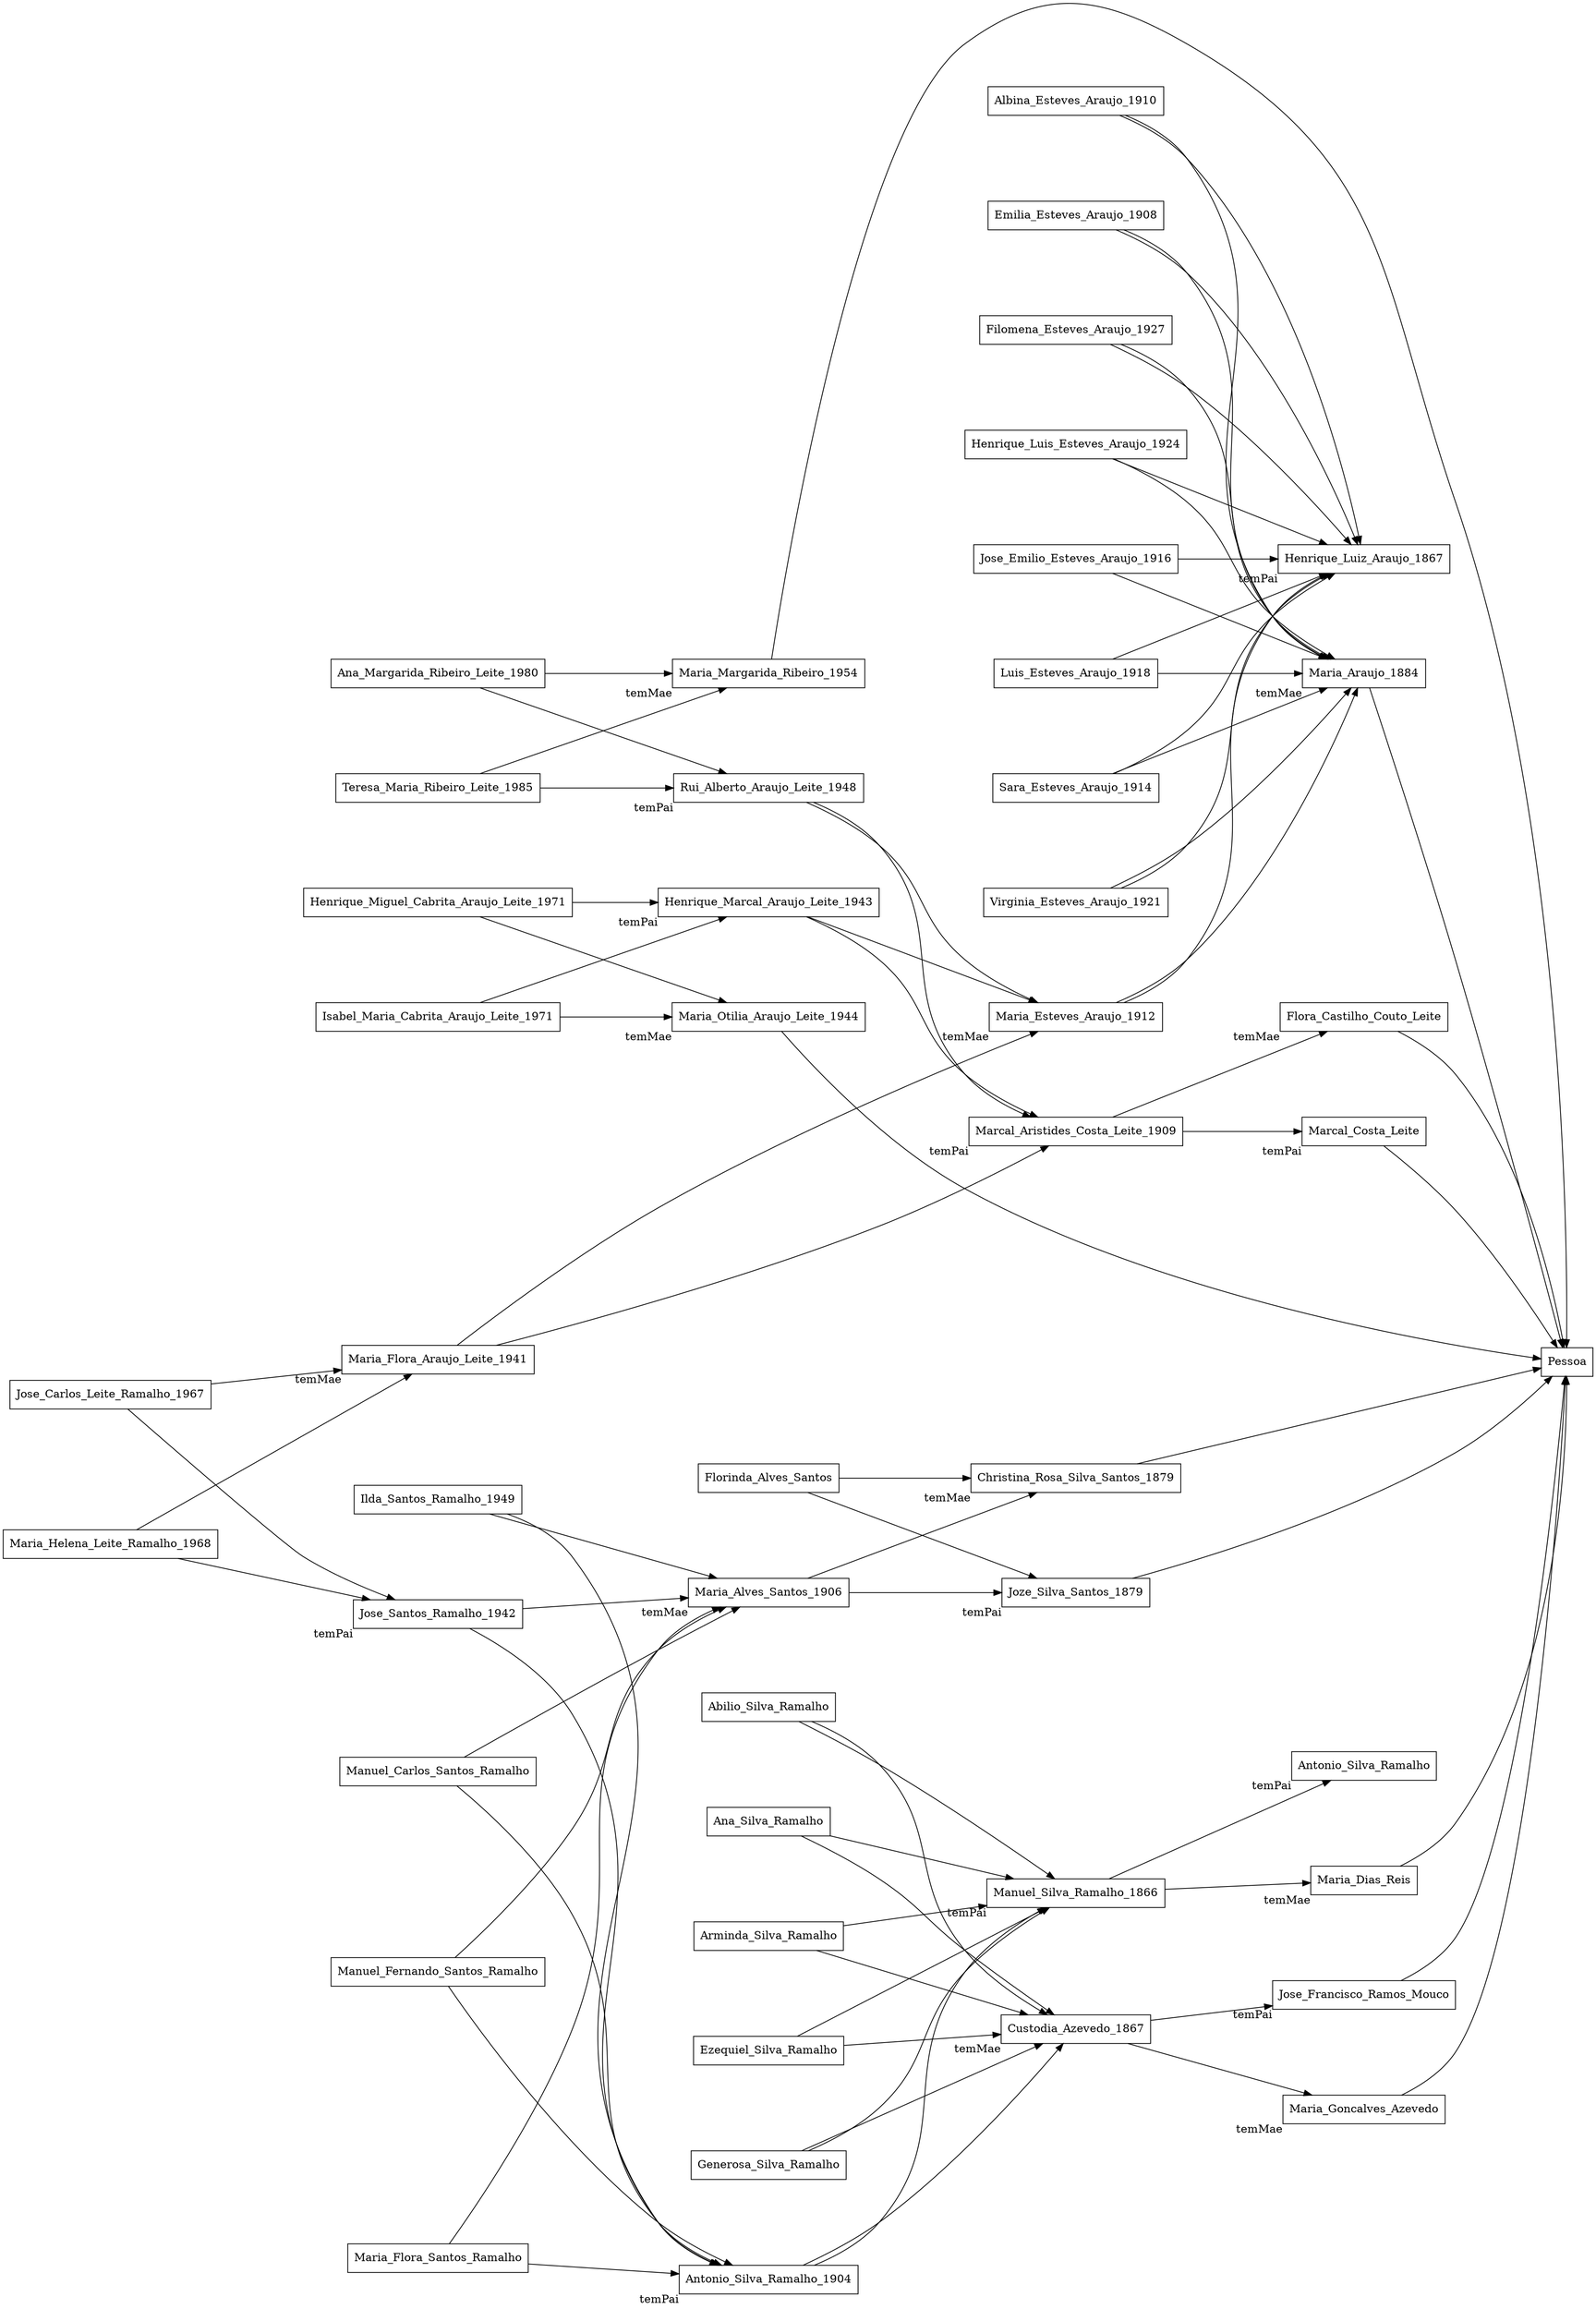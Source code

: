 digraph familytree{
	forcelabels=true
	node [shape=box]
	graph [rankdir="LR",fontname="helvetica", ranksep=1.5, nodesep=1.5, overlap="false", splines="true"]
	size="71,41";
	Abilio_Silva_Ramalho -> {Custodia_Azevedo_1867[xlabel="temMae"]
 	Manuel_Silva_Ramalho_1866[xlabel="temPai"]};
 	Albina_Esteves_Araujo_1910 -> {Maria_Araujo_1884[xlabel="temMae"]
 	Henrique_Luiz_Araujo_1867[xlabel="temPai"]};
 	Ana_Margarida_Ribeiro_Leite_1980 -> {Maria_Margarida_Ribeiro_1954[xlabel="temMae"]
 	Rui_Alberto_Araujo_Leite_1948[xlabel="temPai"]};
 	Ana_Silva_Ramalho -> {Custodia_Azevedo_1867[xlabel="temMae"]
 	Manuel_Silva_Ramalho_1866[xlabel="temPai"]};
 	Antonio_Silva_Ramalho; 	Antonio_Silva_Ramalho_1904 -> {Custodia_Azevedo_1867[xlabel="temMae"]
 	Manuel_Silva_Ramalho_1866[xlabel="temPai"]};
 	Arminda_Silva_Ramalho -> {Custodia_Azevedo_1867[xlabel="temMae"]
 	Manuel_Silva_Ramalho_1866[xlabel="temPai"]};
 	Christina_Rosa_Silva_Santos_1879 -> {Pessoa};
 	Custodia_Azevedo_1867 -> {Maria_Goncalves_Azevedo[xlabel="temMae"]
 	Jose_Francisco_Ramos_Mouco[xlabel="temPai"]};
 	Emilia_Esteves_Araujo_1908 -> {Maria_Araujo_1884[xlabel="temMae"]
 	Henrique_Luiz_Araujo_1867[xlabel="temPai"]};
 	Ezequiel_Silva_Ramalho -> {Custodia_Azevedo_1867[xlabel="temMae"]
 	Manuel_Silva_Ramalho_1866[xlabel="temPai"]};
 	Filomena_Esteves_Araujo_1927 -> {Maria_Araujo_1884[xlabel="temMae"]
 	Henrique_Luiz_Araujo_1867[xlabel="temPai"]};
 	Flora_Castilho_Couto_Leite -> {Pessoa};
 	Florinda_Alves_Santos -> {Christina_Rosa_Silva_Santos_1879[xlabel="temMae"]
 	Joze_Silva_Santos_1879[xlabel="temPai"]};
 	Generosa_Silva_Ramalho -> {Custodia_Azevedo_1867[xlabel="temMae"]
 	Manuel_Silva_Ramalho_1866[xlabel="temPai"]};
 	Henrique_Luis_Esteves_Araujo_1924 -> {Maria_Araujo_1884[xlabel="temMae"]
 	Henrique_Luiz_Araujo_1867[xlabel="temPai"]};
 	Henrique_Luiz_Araujo_1867; 	Henrique_Marcal_Araujo_Leite_1943 -> {Maria_Esteves_Araujo_1912[xlabel="temMae"]
 	Marcal_Aristides_Costa_Leite_1909[xlabel="temPai"]};
 	Henrique_Miguel_Cabrita_Araujo_Leite_1971 -> {Maria_Otilia_Araujo_Leite_1944[xlabel="temMae"]
 	Henrique_Marcal_Araujo_Leite_1943[xlabel="temPai"]};
 	Ilda_Santos_Ramalho_1949 -> {Maria_Alves_Santos_1906[xlabel="temMae"]
 	Antonio_Silva_Ramalho_1904[xlabel="temPai"]};
 	Isabel_Maria_Cabrita_Araujo_Leite_1971 -> {Maria_Otilia_Araujo_Leite_1944[xlabel="temMae"]
 	Henrique_Marcal_Araujo_Leite_1943[xlabel="temPai"]};
 	Jose_Carlos_Leite_Ramalho_1967 -> {Maria_Flora_Araujo_Leite_1941[xlabel="temMae"]
 	Jose_Santos_Ramalho_1942[xlabel="temPai"]};
 	Jose_Emilio_Esteves_Araujo_1916 -> {Maria_Araujo_1884[xlabel="temMae"]
 	Henrique_Luiz_Araujo_1867[xlabel="temPai"]};
 	Jose_Francisco_Ramos_Mouco -> {Pessoa};
 	Jose_Santos_Ramalho_1942 -> {Maria_Alves_Santos_1906[xlabel="temMae"]
 	Antonio_Silva_Ramalho_1904[xlabel="temPai"]};
 	Joze_Silva_Santos_1879 -> {Pessoa};
 	Luis_Esteves_Araujo_1918 -> {Maria_Araujo_1884[xlabel="temMae"]
 	Henrique_Luiz_Araujo_1867[xlabel="temPai"]};
 	Manuel_Carlos_Santos_Ramalho -> {Maria_Alves_Santos_1906[xlabel="temMae"]
 	Antonio_Silva_Ramalho_1904[xlabel="temPai"]};
 	Manuel_Fernando_Santos_Ramalho -> {Maria_Alves_Santos_1906[xlabel="temMae"]
 	Antonio_Silva_Ramalho_1904[xlabel="temPai"]};
 	Manuel_Silva_Ramalho_1866 -> {Maria_Dias_Reis[xlabel="temMae"]
 	Antonio_Silva_Ramalho[xlabel="temPai"]};
 	Marcal_Aristides_Costa_Leite_1909 -> {Flora_Castilho_Couto_Leite[xlabel="temMae"]
 	Marcal_Costa_Leite[xlabel="temPai"]};
 	Marcal_Costa_Leite -> {Pessoa};
 	Maria_Alves_Santos_1906 -> {Christina_Rosa_Silva_Santos_1879[xlabel="temMae"]
 	Joze_Silva_Santos_1879[xlabel="temPai"]};
 	Maria_Araujo_1884 -> {Pessoa};
 	Maria_Dias_Reis -> {Pessoa};
 	Maria_Esteves_Araujo_1912 -> {Maria_Araujo_1884[xlabel="temMae"]
 	Henrique_Luiz_Araujo_1867[xlabel="temPai"]};
 	Maria_Flora_Araujo_Leite_1941 -> {Maria_Esteves_Araujo_1912[xlabel="temMae"]
 	Marcal_Aristides_Costa_Leite_1909[xlabel="temPai"]};
 	Maria_Flora_Santos_Ramalho -> {Maria_Alves_Santos_1906[xlabel="temMae"]
 	Antonio_Silva_Ramalho_1904[xlabel="temPai"]};
 	Maria_Goncalves_Azevedo -> {Pessoa};
 	Maria_Helena_Leite_Ramalho_1968 -> {Maria_Flora_Araujo_Leite_1941[xlabel="temMae"]
 	Jose_Santos_Ramalho_1942[xlabel="temPai"]};
 	Maria_Margarida_Ribeiro_1954 -> {Pessoa};
 	Maria_Otilia_Araujo_Leite_1944 -> {Pessoa};
 	Rui_Alberto_Araujo_Leite_1948 -> {Maria_Esteves_Araujo_1912[xlabel="temMae"]
 	Marcal_Aristides_Costa_Leite_1909[xlabel="temPai"]};
 	Sara_Esteves_Araujo_1914 -> {Maria_Araujo_1884[xlabel="temMae"]
 	Henrique_Luiz_Araujo_1867[xlabel="temPai"]};
 	Teresa_Maria_Ribeiro_Leite_1985 -> {Maria_Margarida_Ribeiro_1954[xlabel="temMae"]
 	Rui_Alberto_Araujo_Leite_1948[xlabel="temPai"]};
 	Virginia_Esteves_Araujo_1921 -> {Maria_Araujo_1884[xlabel="temMae"]
 	Henrique_Luiz_Araujo_1867[xlabel="temPai"]};

}
